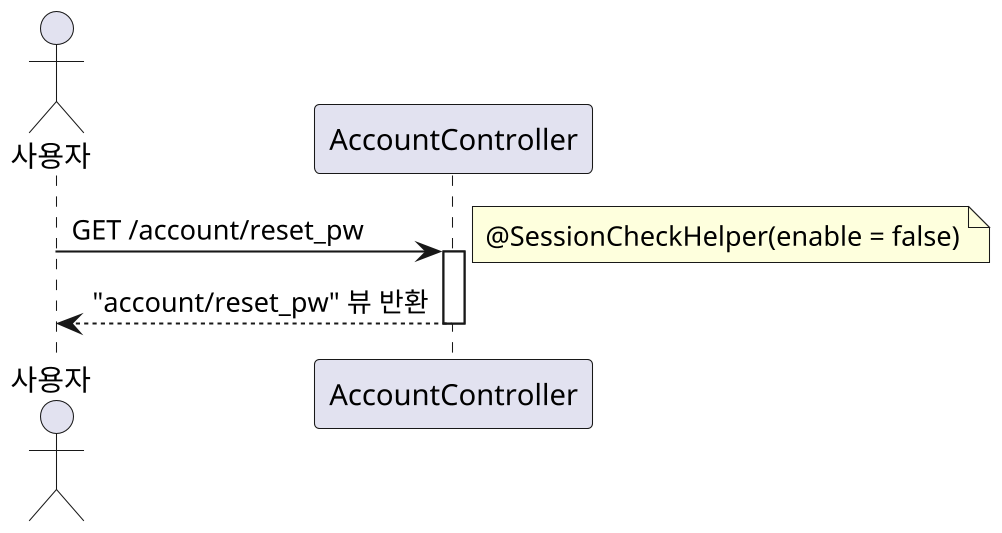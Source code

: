 @startuml
skinparam dpi 200

actor Actor as "사용자"
participant AccountController

Actor -> AccountController: GET /account/reset_pw
activate AccountController
note right: @SessionCheckHelper(enable = false)
AccountController --> Actor: "account/reset_pw" 뷰 반환
deactivate AccountController

@enduml
